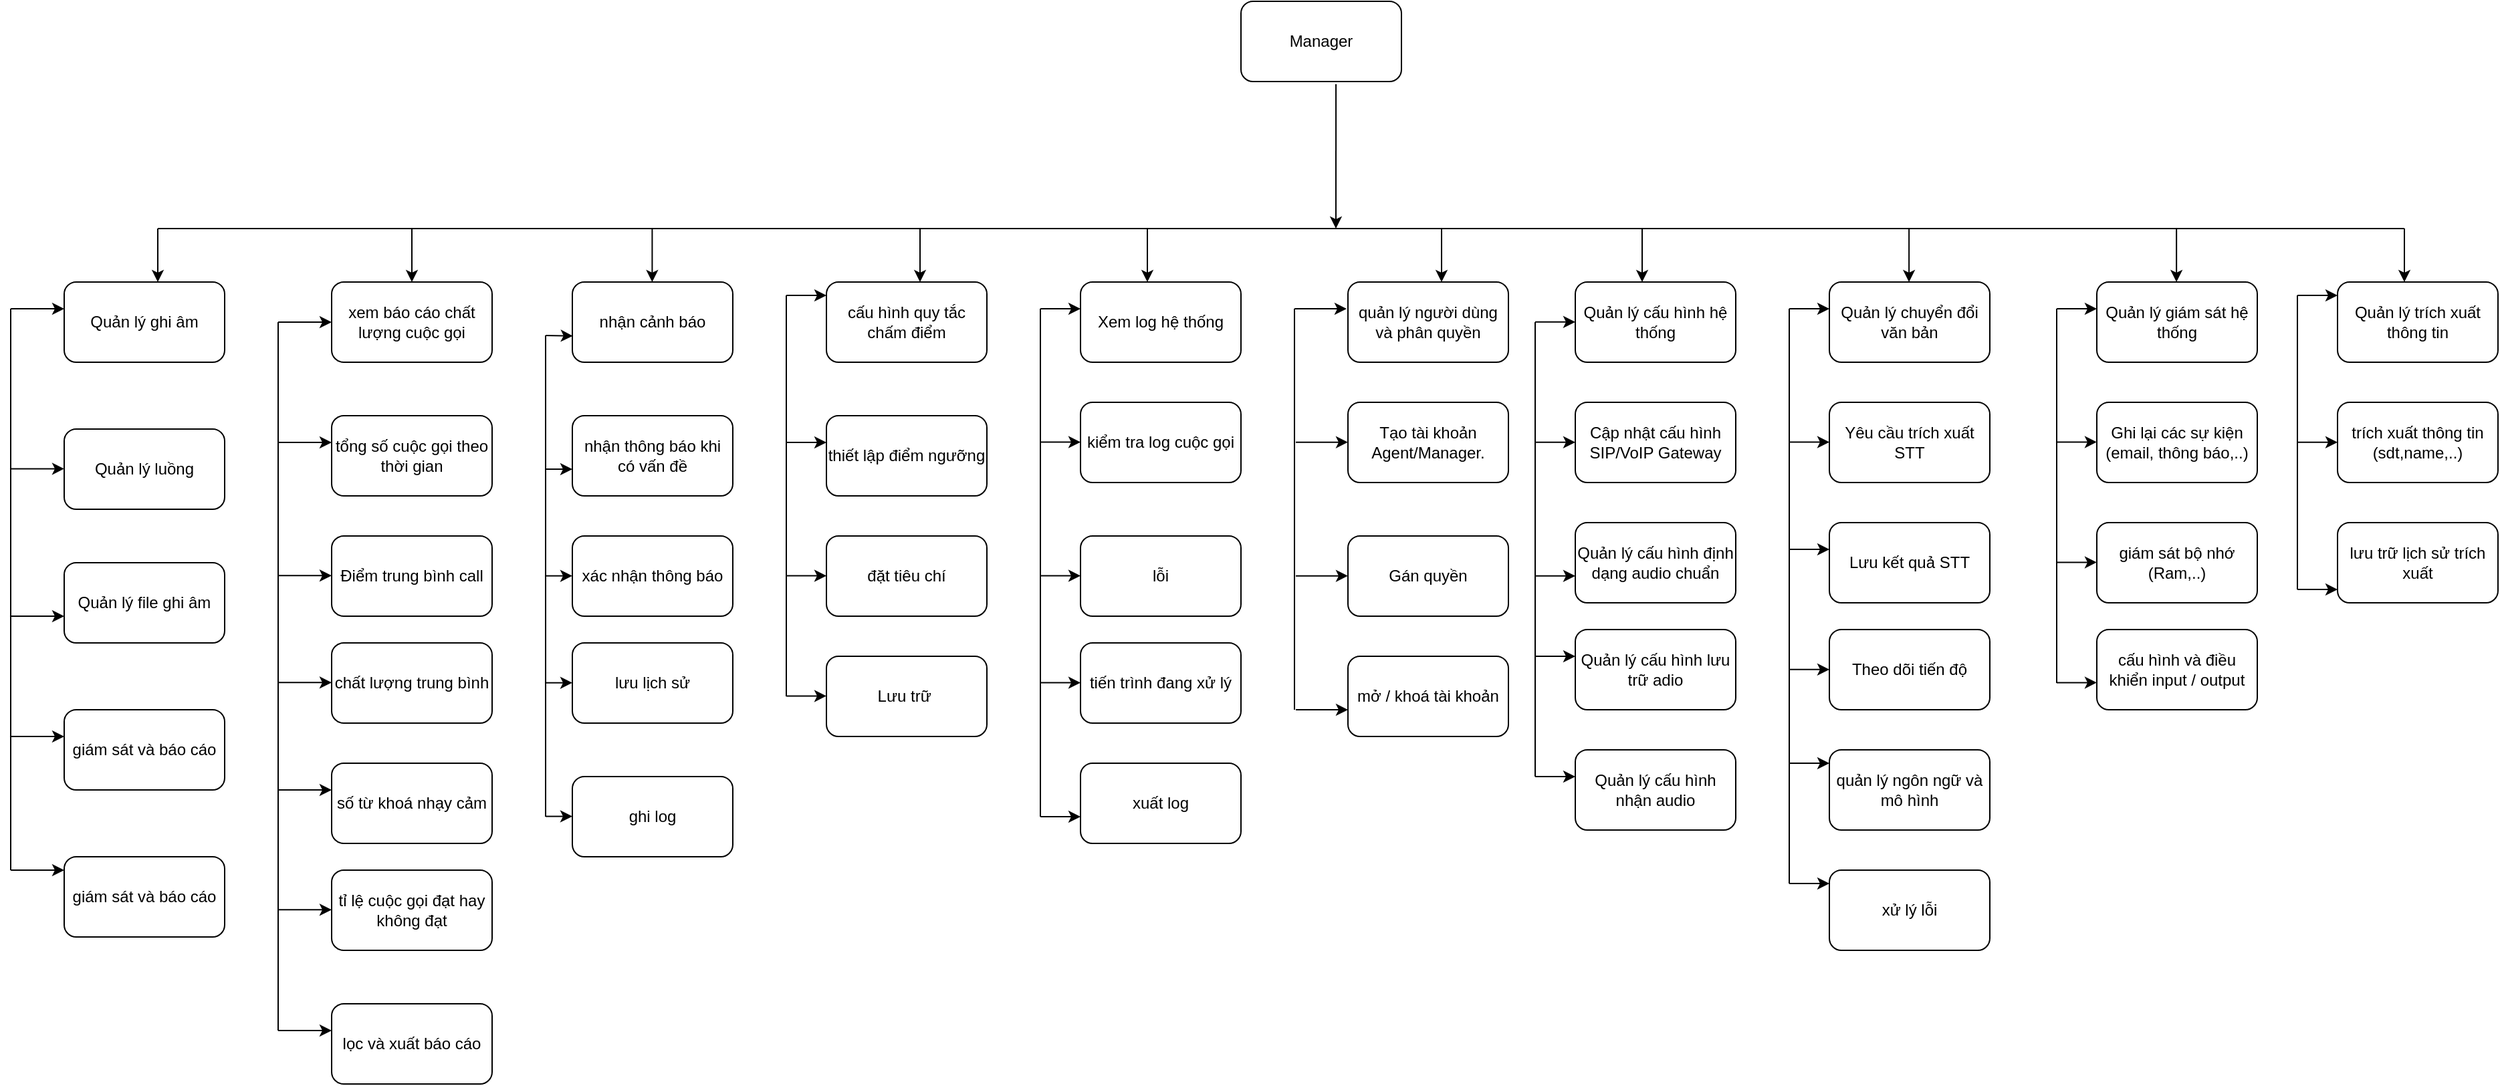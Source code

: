 <mxfile version="28.2.1">
  <diagram name="Page-1" id="m0kay6hhD1H1Rvdl78w_">
    <mxGraphModel dx="1601" dy="1542" grid="1" gridSize="10" guides="1" tooltips="1" connect="1" arrows="1" fold="1" page="1" pageScale="1" pageWidth="850" pageHeight="1100" math="0" shadow="0">
      <root>
        <mxCell id="0" />
        <mxCell id="1" parent="0" />
        <mxCell id="LO6o5B8Rzxp5qeYpZbEu-1" value="Manager" style="rounded=1;whiteSpace=wrap;html=1;" vertex="1" parent="1">
          <mxGeometry x="770" y="-50" width="120" height="60" as="geometry" />
        </mxCell>
        <mxCell id="LO6o5B8Rzxp5qeYpZbEu-2" value="xem báo cáo chất lượng cuộc gọi" style="rounded=1;whiteSpace=wrap;html=1;" vertex="1" parent="1">
          <mxGeometry x="90" y="160" width="120" height="60" as="geometry" />
        </mxCell>
        <mxCell id="LO6o5B8Rzxp5qeYpZbEu-3" value="nhận cảnh báo" style="rounded=1;whiteSpace=wrap;html=1;" vertex="1" parent="1">
          <mxGeometry x="270" y="160" width="120" height="60" as="geometry" />
        </mxCell>
        <mxCell id="LO6o5B8Rzxp5qeYpZbEu-4" value="cấu hình quy tắc chấm điểm" style="rounded=1;whiteSpace=wrap;html=1;" vertex="1" parent="1">
          <mxGeometry x="460" y="160" width="120" height="60" as="geometry" />
        </mxCell>
        <mxCell id="LO6o5B8Rzxp5qeYpZbEu-5" value="Xem log hệ thống" style="rounded=1;whiteSpace=wrap;html=1;" vertex="1" parent="1">
          <mxGeometry x="650" y="160" width="120" height="60" as="geometry" />
        </mxCell>
        <mxCell id="LO6o5B8Rzxp5qeYpZbEu-6" value="tổng số cuộc gọi theo thời gian" style="rounded=1;whiteSpace=wrap;html=1;" vertex="1" parent="1">
          <mxGeometry x="90" y="260" width="120" height="60" as="geometry" />
        </mxCell>
        <mxCell id="LO6o5B8Rzxp5qeYpZbEu-7" value="Điểm trung bình call" style="rounded=1;whiteSpace=wrap;html=1;" vertex="1" parent="1">
          <mxGeometry x="90" y="350" width="120" height="60" as="geometry" />
        </mxCell>
        <mxCell id="LO6o5B8Rzxp5qeYpZbEu-8" value="chất lượng trung bình" style="rounded=1;whiteSpace=wrap;html=1;" vertex="1" parent="1">
          <mxGeometry x="90" y="430" width="120" height="60" as="geometry" />
        </mxCell>
        <mxCell id="LO6o5B8Rzxp5qeYpZbEu-9" value="số từ khoá nhạy cảm" style="rounded=1;whiteSpace=wrap;html=1;" vertex="1" parent="1">
          <mxGeometry x="90" y="520" width="120" height="60" as="geometry" />
        </mxCell>
        <mxCell id="LO6o5B8Rzxp5qeYpZbEu-10" value="" style="endArrow=none;html=1;rounded=0;" edge="1" parent="1">
          <mxGeometry width="50" height="50" relative="1" as="geometry">
            <mxPoint x="-40" y="120" as="sourcePoint" />
            <mxPoint x="1640" y="120" as="targetPoint" />
          </mxGeometry>
        </mxCell>
        <mxCell id="LO6o5B8Rzxp5qeYpZbEu-11" value="" style="endArrow=classic;html=1;rounded=0;exitX=0.592;exitY=1.033;exitDx=0;exitDy=0;exitPerimeter=0;" edge="1" parent="1" source="LO6o5B8Rzxp5qeYpZbEu-1">
          <mxGeometry width="50" height="50" relative="1" as="geometry">
            <mxPoint x="480" y="90" as="sourcePoint" />
            <mxPoint x="841" y="120" as="targetPoint" />
          </mxGeometry>
        </mxCell>
        <mxCell id="LO6o5B8Rzxp5qeYpZbEu-12" value="" style="endArrow=classic;html=1;rounded=0;entryX=0.5;entryY=0;entryDx=0;entryDy=0;" edge="1" parent="1" target="LO6o5B8Rzxp5qeYpZbEu-2">
          <mxGeometry width="50" height="50" relative="1" as="geometry">
            <mxPoint x="150" y="120" as="sourcePoint" />
            <mxPoint x="200" y="70" as="targetPoint" />
          </mxGeometry>
        </mxCell>
        <mxCell id="LO6o5B8Rzxp5qeYpZbEu-13" value="" style="endArrow=classic;html=1;rounded=0;entryX=0.5;entryY=0;entryDx=0;entryDy=0;" edge="1" parent="1">
          <mxGeometry width="50" height="50" relative="1" as="geometry">
            <mxPoint x="329.71" y="120" as="sourcePoint" />
            <mxPoint x="329.71" y="160" as="targetPoint" />
          </mxGeometry>
        </mxCell>
        <mxCell id="LO6o5B8Rzxp5qeYpZbEu-14" value="" style="endArrow=classic;html=1;rounded=0;entryX=0.5;entryY=0;entryDx=0;entryDy=0;" edge="1" parent="1">
          <mxGeometry width="50" height="50" relative="1" as="geometry">
            <mxPoint x="530" y="120" as="sourcePoint" />
            <mxPoint x="530" y="160" as="targetPoint" />
          </mxGeometry>
        </mxCell>
        <mxCell id="LO6o5B8Rzxp5qeYpZbEu-15" value="" style="endArrow=classic;html=1;rounded=0;entryX=0.5;entryY=0;entryDx=0;entryDy=0;" edge="1" parent="1">
          <mxGeometry width="50" height="50" relative="1" as="geometry">
            <mxPoint x="700" y="120" as="sourcePoint" />
            <mxPoint x="700" y="160" as="targetPoint" />
          </mxGeometry>
        </mxCell>
        <mxCell id="LO6o5B8Rzxp5qeYpZbEu-16" value="" style="endArrow=none;html=1;rounded=0;" edge="1" parent="1">
          <mxGeometry width="50" height="50" relative="1" as="geometry">
            <mxPoint x="50" y="720" as="sourcePoint" />
            <mxPoint x="50" y="190" as="targetPoint" />
          </mxGeometry>
        </mxCell>
        <mxCell id="LO6o5B8Rzxp5qeYpZbEu-17" value="" style="endArrow=classic;html=1;rounded=0;entryX=0;entryY=0.5;entryDx=0;entryDy=0;" edge="1" parent="1" target="LO6o5B8Rzxp5qeYpZbEu-2">
          <mxGeometry width="50" height="50" relative="1" as="geometry">
            <mxPoint x="50" y="190" as="sourcePoint" />
            <mxPoint x="100" y="140" as="targetPoint" />
          </mxGeometry>
        </mxCell>
        <mxCell id="LO6o5B8Rzxp5qeYpZbEu-18" value="" style="endArrow=classic;html=1;rounded=0;entryX=0;entryY=0.5;entryDx=0;entryDy=0;" edge="1" parent="1">
          <mxGeometry width="50" height="50" relative="1" as="geometry">
            <mxPoint x="50" y="280" as="sourcePoint" />
            <mxPoint x="90" y="280" as="targetPoint" />
          </mxGeometry>
        </mxCell>
        <mxCell id="LO6o5B8Rzxp5qeYpZbEu-19" value="" style="endArrow=classic;html=1;rounded=0;entryX=0;entryY=0.5;entryDx=0;entryDy=0;" edge="1" parent="1">
          <mxGeometry width="50" height="50" relative="1" as="geometry">
            <mxPoint x="50" y="379.66" as="sourcePoint" />
            <mxPoint x="90" y="379.66" as="targetPoint" />
          </mxGeometry>
        </mxCell>
        <mxCell id="LO6o5B8Rzxp5qeYpZbEu-20" value="" style="endArrow=classic;html=1;rounded=0;entryX=0;entryY=0.5;entryDx=0;entryDy=0;" edge="1" parent="1">
          <mxGeometry width="50" height="50" relative="1" as="geometry">
            <mxPoint x="50" y="459.66" as="sourcePoint" />
            <mxPoint x="90" y="459.66" as="targetPoint" />
          </mxGeometry>
        </mxCell>
        <mxCell id="LO6o5B8Rzxp5qeYpZbEu-21" value="" style="endArrow=classic;html=1;rounded=0;entryX=0;entryY=0.5;entryDx=0;entryDy=0;" edge="1" parent="1">
          <mxGeometry width="50" height="50" relative="1" as="geometry">
            <mxPoint x="50" y="540" as="sourcePoint" />
            <mxPoint x="90" y="540" as="targetPoint" />
          </mxGeometry>
        </mxCell>
        <mxCell id="LO6o5B8Rzxp5qeYpZbEu-22" value="nhận thông báo khi có vấn đề&lt;span style=&quot;text-wrap-mode: nowrap; color: rgba(0, 0, 0, 0); font-family: monospace; font-size: 0px; text-align: start;&quot;&gt;%3CmxGraphModel%3E%3Croot%3E%3CmxCell%20id%3D%220%22%2F%3E%3CmxCell%20id%3D%221%22%20parent%3D%220%22%2F%3E%3CmxCell%20id%3D%222%22%20value%3D%22include%22%20style%3D%22text%3Bhtml%3D1%3Balign%3Dcenter%3BverticalAlign%3Dmiddle%3BwhiteSpace%3Dwrap%3Brounded%3D0%3Brotation%3D45%3B%22%20vertex%3D%221%22%20parent%3D%221%22%3E%3CmxGeometry%20x%3D%22440.0%22%20y%3D%22194.999%22%20width%3D%2250%22%20height%3D%2230%22%20as%3D%22geometry%22%2F%3E%3C%2FmxCell%3E%3C%2Froot%3E%3C%2FmxGraphModel%3E khi có v&lt;/span&gt;" style="rounded=1;whiteSpace=wrap;html=1;" vertex="1" parent="1">
          <mxGeometry x="270" y="260" width="120" height="60" as="geometry" />
        </mxCell>
        <mxCell id="LO6o5B8Rzxp5qeYpZbEu-23" value="xác nhận thông báo" style="rounded=1;whiteSpace=wrap;html=1;" vertex="1" parent="1">
          <mxGeometry x="270" y="350" width="120" height="60" as="geometry" />
        </mxCell>
        <mxCell id="LO6o5B8Rzxp5qeYpZbEu-24" value="lưu lịch sử" style="rounded=1;whiteSpace=wrap;html=1;" vertex="1" parent="1">
          <mxGeometry x="270" y="430" width="120" height="60" as="geometry" />
        </mxCell>
        <mxCell id="LO6o5B8Rzxp5qeYpZbEu-25" value="" style="endArrow=none;html=1;rounded=0;" edge="1" parent="1">
          <mxGeometry width="50" height="50" relative="1" as="geometry">
            <mxPoint x="250" y="560" as="sourcePoint" />
            <mxPoint x="250" y="200" as="targetPoint" />
          </mxGeometry>
        </mxCell>
        <mxCell id="LO6o5B8Rzxp5qeYpZbEu-26" value="" style="endArrow=classic;html=1;rounded=0;entryX=0.003;entryY=0.672;entryDx=0;entryDy=0;entryPerimeter=0;" edge="1" parent="1" target="LO6o5B8Rzxp5qeYpZbEu-3">
          <mxGeometry width="50" height="50" relative="1" as="geometry">
            <mxPoint x="250" y="200" as="sourcePoint" />
            <mxPoint x="300" y="150" as="targetPoint" />
          </mxGeometry>
        </mxCell>
        <mxCell id="LO6o5B8Rzxp5qeYpZbEu-27" value="" style="endArrow=classic;html=1;rounded=0;entryX=0.003;entryY=0.672;entryDx=0;entryDy=0;entryPerimeter=0;" edge="1" parent="1">
          <mxGeometry width="50" height="50" relative="1" as="geometry">
            <mxPoint x="250" y="300" as="sourcePoint" />
            <mxPoint x="270" y="300" as="targetPoint" />
          </mxGeometry>
        </mxCell>
        <mxCell id="LO6o5B8Rzxp5qeYpZbEu-28" value="" style="endArrow=classic;html=1;rounded=0;entryX=0.003;entryY=0.672;entryDx=0;entryDy=0;entryPerimeter=0;" edge="1" parent="1">
          <mxGeometry width="50" height="50" relative="1" as="geometry">
            <mxPoint x="250" y="379.83" as="sourcePoint" />
            <mxPoint x="270" y="379.83" as="targetPoint" />
          </mxGeometry>
        </mxCell>
        <mxCell id="LO6o5B8Rzxp5qeYpZbEu-29" value="" style="endArrow=classic;html=1;rounded=0;entryX=0.003;entryY=0.672;entryDx=0;entryDy=0;entryPerimeter=0;" edge="1" parent="1">
          <mxGeometry width="50" height="50" relative="1" as="geometry">
            <mxPoint x="250" y="459.83" as="sourcePoint" />
            <mxPoint x="270" y="459.83" as="targetPoint" />
          </mxGeometry>
        </mxCell>
        <mxCell id="LO6o5B8Rzxp5qeYpZbEu-30" value="thiết lập điểm ngưỡng" style="rounded=1;whiteSpace=wrap;html=1;" vertex="1" parent="1">
          <mxGeometry x="460" y="260" width="120" height="60" as="geometry" />
        </mxCell>
        <mxCell id="LO6o5B8Rzxp5qeYpZbEu-31" value="đặt tiêu chí" style="rounded=1;whiteSpace=wrap;html=1;" vertex="1" parent="1">
          <mxGeometry x="460" y="350" width="120" height="60" as="geometry" />
        </mxCell>
        <mxCell id="LO6o5B8Rzxp5qeYpZbEu-32" value="kiểm tra log cuộc gọi" style="rounded=1;whiteSpace=wrap;html=1;" vertex="1" parent="1">
          <mxGeometry x="650" y="250" width="120" height="60" as="geometry" />
        </mxCell>
        <mxCell id="LO6o5B8Rzxp5qeYpZbEu-33" value="lỗi" style="rounded=1;whiteSpace=wrap;html=1;" vertex="1" parent="1">
          <mxGeometry x="650" y="350" width="120" height="60" as="geometry" />
        </mxCell>
        <mxCell id="LO6o5B8Rzxp5qeYpZbEu-34" value="tiến trình đang xử lý" style="rounded=1;whiteSpace=wrap;html=1;" vertex="1" parent="1">
          <mxGeometry x="650" y="430" width="120" height="60" as="geometry" />
        </mxCell>
        <mxCell id="LO6o5B8Rzxp5qeYpZbEu-35" value="" style="endArrow=none;html=1;rounded=0;" edge="1" parent="1">
          <mxGeometry width="50" height="50" relative="1" as="geometry">
            <mxPoint x="430" y="470" as="sourcePoint" />
            <mxPoint x="430" y="170" as="targetPoint" />
          </mxGeometry>
        </mxCell>
        <mxCell id="LO6o5B8Rzxp5qeYpZbEu-36" value="" style="endArrow=classic;html=1;rounded=0;" edge="1" parent="1">
          <mxGeometry width="50" height="50" relative="1" as="geometry">
            <mxPoint x="430" y="170" as="sourcePoint" />
            <mxPoint x="460" y="170" as="targetPoint" />
          </mxGeometry>
        </mxCell>
        <mxCell id="LO6o5B8Rzxp5qeYpZbEu-37" value="" style="endArrow=classic;html=1;rounded=0;" edge="1" parent="1">
          <mxGeometry width="50" height="50" relative="1" as="geometry">
            <mxPoint x="430" y="280" as="sourcePoint" />
            <mxPoint x="460" y="280" as="targetPoint" />
          </mxGeometry>
        </mxCell>
        <mxCell id="LO6o5B8Rzxp5qeYpZbEu-38" value="" style="endArrow=classic;html=1;rounded=0;" edge="1" parent="1">
          <mxGeometry width="50" height="50" relative="1" as="geometry">
            <mxPoint x="430" y="379.76" as="sourcePoint" />
            <mxPoint x="460" y="379.76" as="targetPoint" />
          </mxGeometry>
        </mxCell>
        <mxCell id="LO6o5B8Rzxp5qeYpZbEu-39" value="" style="endArrow=none;html=1;rounded=0;" edge="1" parent="1">
          <mxGeometry width="50" height="50" relative="1" as="geometry">
            <mxPoint x="620" y="560" as="sourcePoint" />
            <mxPoint x="620" y="180" as="targetPoint" />
          </mxGeometry>
        </mxCell>
        <mxCell id="LO6o5B8Rzxp5qeYpZbEu-40" value="" style="endArrow=classic;html=1;rounded=0;" edge="1" parent="1">
          <mxGeometry width="50" height="50" relative="1" as="geometry">
            <mxPoint x="620" y="180" as="sourcePoint" />
            <mxPoint x="650" y="180" as="targetPoint" />
          </mxGeometry>
        </mxCell>
        <mxCell id="LO6o5B8Rzxp5qeYpZbEu-41" value="" style="endArrow=classic;html=1;rounded=0;" edge="1" parent="1">
          <mxGeometry width="50" height="50" relative="1" as="geometry">
            <mxPoint x="620" y="279.8" as="sourcePoint" />
            <mxPoint x="650" y="279.8" as="targetPoint" />
          </mxGeometry>
        </mxCell>
        <mxCell id="LO6o5B8Rzxp5qeYpZbEu-42" value="" style="endArrow=classic;html=1;rounded=0;" edge="1" parent="1">
          <mxGeometry width="50" height="50" relative="1" as="geometry">
            <mxPoint x="620" y="379.8" as="sourcePoint" />
            <mxPoint x="650" y="379.8" as="targetPoint" />
          </mxGeometry>
        </mxCell>
        <mxCell id="LO6o5B8Rzxp5qeYpZbEu-43" value="" style="endArrow=classic;html=1;rounded=0;" edge="1" parent="1">
          <mxGeometry width="50" height="50" relative="1" as="geometry">
            <mxPoint x="620" y="459.8" as="sourcePoint" />
            <mxPoint x="650" y="459.8" as="targetPoint" />
          </mxGeometry>
        </mxCell>
        <mxCell id="LO6o5B8Rzxp5qeYpZbEu-44" value="tỉ lệ cuộc gọi đạt hay không đạt" style="rounded=1;whiteSpace=wrap;html=1;" vertex="1" parent="1">
          <mxGeometry x="90" y="600" width="120" height="60" as="geometry" />
        </mxCell>
        <mxCell id="LO6o5B8Rzxp5qeYpZbEu-45" value="" style="endArrow=classic;html=1;rounded=0;entryX=0;entryY=0.5;entryDx=0;entryDy=0;" edge="1" parent="1">
          <mxGeometry width="50" height="50" relative="1" as="geometry">
            <mxPoint x="50" y="629.66" as="sourcePoint" />
            <mxPoint x="90" y="629.66" as="targetPoint" />
          </mxGeometry>
        </mxCell>
        <mxCell id="LO6o5B8Rzxp5qeYpZbEu-46" value="lọc và xuất báo cáo" style="rounded=1;whiteSpace=wrap;html=1;" vertex="1" parent="1">
          <mxGeometry x="90" y="700" width="120" height="60" as="geometry" />
        </mxCell>
        <mxCell id="LO6o5B8Rzxp5qeYpZbEu-47" value="" style="endArrow=classic;html=1;rounded=0;entryX=0;entryY=0.5;entryDx=0;entryDy=0;" edge="1" parent="1">
          <mxGeometry width="50" height="50" relative="1" as="geometry">
            <mxPoint x="50" y="720" as="sourcePoint" />
            <mxPoint x="90" y="720" as="targetPoint" />
          </mxGeometry>
        </mxCell>
        <mxCell id="LO6o5B8Rzxp5qeYpZbEu-48" value="xuất log" style="rounded=1;whiteSpace=wrap;html=1;" vertex="1" parent="1">
          <mxGeometry x="650" y="520" width="120" height="60" as="geometry" />
        </mxCell>
        <mxCell id="LO6o5B8Rzxp5qeYpZbEu-49" value="" style="endArrow=classic;html=1;rounded=0;" edge="1" parent="1">
          <mxGeometry width="50" height="50" relative="1" as="geometry">
            <mxPoint x="620" y="560" as="sourcePoint" />
            <mxPoint x="650" y="560" as="targetPoint" />
          </mxGeometry>
        </mxCell>
        <mxCell id="LO6o5B8Rzxp5qeYpZbEu-50" value="quản lý người dùng và phân quyền" style="rounded=1;whiteSpace=wrap;html=1;" vertex="1" parent="1">
          <mxGeometry x="850" y="160" width="120" height="60" as="geometry" />
        </mxCell>
        <mxCell id="LO6o5B8Rzxp5qeYpZbEu-51" value="Tạo tài khoản Agent/Manager." style="rounded=1;whiteSpace=wrap;html=1;" vertex="1" parent="1">
          <mxGeometry x="850" y="250" width="120" height="60" as="geometry" />
        </mxCell>
        <mxCell id="LO6o5B8Rzxp5qeYpZbEu-52" value="Gán quyền" style="rounded=1;whiteSpace=wrap;html=1;" vertex="1" parent="1">
          <mxGeometry x="850" y="350" width="120" height="60" as="geometry" />
        </mxCell>
        <mxCell id="LO6o5B8Rzxp5qeYpZbEu-53" value="mở / khoá tài khoản" style="rounded=1;whiteSpace=wrap;html=1;" vertex="1" parent="1">
          <mxGeometry x="850" y="440" width="120" height="60" as="geometry" />
        </mxCell>
        <mxCell id="LO6o5B8Rzxp5qeYpZbEu-54" value="" style="endArrow=none;html=1;rounded=0;" edge="1" parent="1">
          <mxGeometry width="50" height="50" relative="1" as="geometry">
            <mxPoint x="810" y="480" as="sourcePoint" />
            <mxPoint x="810" y="180" as="targetPoint" />
          </mxGeometry>
        </mxCell>
        <mxCell id="LO6o5B8Rzxp5qeYpZbEu-55" value="" style="endArrow=classic;html=1;rounded=0;" edge="1" parent="1">
          <mxGeometry width="50" height="50" relative="1" as="geometry">
            <mxPoint x="810" y="180" as="sourcePoint" />
            <mxPoint x="849" y="180" as="targetPoint" />
          </mxGeometry>
        </mxCell>
        <mxCell id="LO6o5B8Rzxp5qeYpZbEu-56" value="" style="endArrow=classic;html=1;rounded=0;" edge="1" parent="1">
          <mxGeometry width="50" height="50" relative="1" as="geometry">
            <mxPoint x="811" y="279.84" as="sourcePoint" />
            <mxPoint x="850" y="279.84" as="targetPoint" />
          </mxGeometry>
        </mxCell>
        <mxCell id="LO6o5B8Rzxp5qeYpZbEu-57" value="" style="endArrow=classic;html=1;rounded=0;" edge="1" parent="1">
          <mxGeometry width="50" height="50" relative="1" as="geometry">
            <mxPoint x="811" y="379.84" as="sourcePoint" />
            <mxPoint x="850" y="379.84" as="targetPoint" />
          </mxGeometry>
        </mxCell>
        <mxCell id="LO6o5B8Rzxp5qeYpZbEu-58" value="" style="endArrow=classic;html=1;rounded=0;" edge="1" parent="1">
          <mxGeometry width="50" height="50" relative="1" as="geometry">
            <mxPoint x="811" y="480" as="sourcePoint" />
            <mxPoint x="850" y="480" as="targetPoint" />
          </mxGeometry>
        </mxCell>
        <mxCell id="LO6o5B8Rzxp5qeYpZbEu-59" value="" style="endArrow=classic;html=1;rounded=0;entryX=0.5;entryY=0;entryDx=0;entryDy=0;" edge="1" parent="1">
          <mxGeometry width="50" height="50" relative="1" as="geometry">
            <mxPoint x="920" y="120" as="sourcePoint" />
            <mxPoint x="920" y="160" as="targetPoint" />
          </mxGeometry>
        </mxCell>
        <mxCell id="LO6o5B8Rzxp5qeYpZbEu-60" value="Quản lý cấu hình hệ thống" style="rounded=1;whiteSpace=wrap;html=1;" vertex="1" parent="1">
          <mxGeometry x="1020" y="160" width="120" height="60" as="geometry" />
        </mxCell>
        <mxCell id="LO6o5B8Rzxp5qeYpZbEu-61" value="Quản lý cấu hình định dạng audio chuẩn" style="rounded=1;whiteSpace=wrap;html=1;" vertex="1" parent="1">
          <mxGeometry x="1020" y="340" width="120" height="60" as="geometry" />
        </mxCell>
        <mxCell id="LO6o5B8Rzxp5qeYpZbEu-62" value="Quản lý cấu hình lưu trữ adio" style="rounded=1;whiteSpace=wrap;html=1;" vertex="1" parent="1">
          <mxGeometry x="1020" y="420" width="120" height="60" as="geometry" />
        </mxCell>
        <mxCell id="LO6o5B8Rzxp5qeYpZbEu-63" value="Quản lý cấu hình nhận audio" style="rounded=1;whiteSpace=wrap;html=1;" vertex="1" parent="1">
          <mxGeometry x="1020" y="510" width="120" height="60" as="geometry" />
        </mxCell>
        <mxCell id="LO6o5B8Rzxp5qeYpZbEu-64" value="Cập nhật cấu hình SIP/VoIP Gateway" style="rounded=1;whiteSpace=wrap;html=1;" vertex="1" parent="1">
          <mxGeometry x="1020" y="250" width="120" height="60" as="geometry" />
        </mxCell>
        <mxCell id="LO6o5B8Rzxp5qeYpZbEu-65" value="ghi log" style="rounded=1;whiteSpace=wrap;html=1;" vertex="1" parent="1">
          <mxGeometry x="270" y="530" width="120" height="60" as="geometry" />
        </mxCell>
        <mxCell id="LO6o5B8Rzxp5qeYpZbEu-66" value="" style="endArrow=classic;html=1;rounded=0;entryX=0.5;entryY=0;entryDx=0;entryDy=0;" edge="1" parent="1">
          <mxGeometry width="50" height="50" relative="1" as="geometry">
            <mxPoint x="1070" y="120" as="sourcePoint" />
            <mxPoint x="1070" y="160" as="targetPoint" />
          </mxGeometry>
        </mxCell>
        <mxCell id="LO6o5B8Rzxp5qeYpZbEu-67" value="" style="endArrow=classic;html=1;rounded=0;entryX=0.003;entryY=0.672;entryDx=0;entryDy=0;entryPerimeter=0;" edge="1" parent="1">
          <mxGeometry width="50" height="50" relative="1" as="geometry">
            <mxPoint x="250" y="559.78" as="sourcePoint" />
            <mxPoint x="270" y="559.78" as="targetPoint" />
          </mxGeometry>
        </mxCell>
        <mxCell id="LO6o5B8Rzxp5qeYpZbEu-68" value="Quản lý chuyển đổi văn bản" style="rounded=1;whiteSpace=wrap;html=1;" vertex="1" parent="1">
          <mxGeometry x="1210" y="160" width="120" height="60" as="geometry" />
        </mxCell>
        <mxCell id="LO6o5B8Rzxp5qeYpZbEu-69" value="Yêu cầu trích xuất STT" style="rounded=1;whiteSpace=wrap;html=1;" vertex="1" parent="1">
          <mxGeometry x="1210" y="250" width="120" height="60" as="geometry" />
        </mxCell>
        <mxCell id="LO6o5B8Rzxp5qeYpZbEu-71" value="Lưu kết quả STT" style="rounded=1;whiteSpace=wrap;html=1;" vertex="1" parent="1">
          <mxGeometry x="1210" y="340" width="120" height="60" as="geometry" />
        </mxCell>
        <mxCell id="LO6o5B8Rzxp5qeYpZbEu-72" value="Theo dõi tiến độ" style="rounded=1;whiteSpace=wrap;html=1;" vertex="1" parent="1">
          <mxGeometry x="1210" y="420" width="120" height="60" as="geometry" />
        </mxCell>
        <mxCell id="LO6o5B8Rzxp5qeYpZbEu-73" value="quản lý ngôn ngữ và mô hình" style="rounded=1;whiteSpace=wrap;html=1;" vertex="1" parent="1">
          <mxGeometry x="1210" y="510" width="120" height="60" as="geometry" />
        </mxCell>
        <mxCell id="LO6o5B8Rzxp5qeYpZbEu-74" value="xử lý lỗi" style="rounded=1;whiteSpace=wrap;html=1;" vertex="1" parent="1">
          <mxGeometry x="1210" y="600" width="120" height="60" as="geometry" />
        </mxCell>
        <mxCell id="LO6o5B8Rzxp5qeYpZbEu-75" value="Lưu trữ&amp;nbsp;" style="rounded=1;whiteSpace=wrap;html=1;" vertex="1" parent="1">
          <mxGeometry x="460" y="440" width="120" height="60" as="geometry" />
        </mxCell>
        <mxCell id="LO6o5B8Rzxp5qeYpZbEu-76" value="" style="endArrow=classic;html=1;rounded=0;" edge="1" parent="1">
          <mxGeometry width="50" height="50" relative="1" as="geometry">
            <mxPoint x="430" y="469.7" as="sourcePoint" />
            <mxPoint x="460" y="469.7" as="targetPoint" />
          </mxGeometry>
        </mxCell>
        <mxCell id="LO6o5B8Rzxp5qeYpZbEu-77" value="Quản lý giám sát hệ thống" style="rounded=1;whiteSpace=wrap;html=1;" vertex="1" parent="1">
          <mxGeometry x="1410" y="160" width="120" height="60" as="geometry" />
        </mxCell>
        <mxCell id="LO6o5B8Rzxp5qeYpZbEu-78" value="" style="endArrow=classic;html=1;rounded=0;entryX=0.5;entryY=0;entryDx=0;entryDy=0;" edge="1" parent="1">
          <mxGeometry width="50" height="50" relative="1" as="geometry">
            <mxPoint x="1469.57" y="120" as="sourcePoint" />
            <mxPoint x="1469.57" y="160" as="targetPoint" />
          </mxGeometry>
        </mxCell>
        <mxCell id="LO6o5B8Rzxp5qeYpZbEu-79" value="" style="endArrow=classic;html=1;rounded=0;entryX=0.5;entryY=0;entryDx=0;entryDy=0;" edge="1" parent="1">
          <mxGeometry width="50" height="50" relative="1" as="geometry">
            <mxPoint x="1269.57" y="120" as="sourcePoint" />
            <mxPoint x="1269.57" y="160" as="targetPoint" />
          </mxGeometry>
        </mxCell>
        <mxCell id="LO6o5B8Rzxp5qeYpZbEu-80" value="" style="endArrow=none;html=1;rounded=0;" edge="1" parent="1">
          <mxGeometry width="50" height="50" relative="1" as="geometry">
            <mxPoint x="990" y="530" as="sourcePoint" />
            <mxPoint x="990" y="190" as="targetPoint" />
          </mxGeometry>
        </mxCell>
        <mxCell id="LO6o5B8Rzxp5qeYpZbEu-81" value="" style="endArrow=classic;html=1;rounded=0;entryX=0;entryY=0.667;entryDx=0;entryDy=0;entryPerimeter=0;" edge="1" parent="1">
          <mxGeometry width="50" height="50" relative="1" as="geometry">
            <mxPoint x="990" y="189.88" as="sourcePoint" />
            <mxPoint x="1020" y="189.9" as="targetPoint" />
          </mxGeometry>
        </mxCell>
        <mxCell id="LO6o5B8Rzxp5qeYpZbEu-82" value="" style="endArrow=classic;html=1;rounded=0;entryX=0;entryY=0.667;entryDx=0;entryDy=0;entryPerimeter=0;" edge="1" parent="1">
          <mxGeometry width="50" height="50" relative="1" as="geometry">
            <mxPoint x="990" y="279.88" as="sourcePoint" />
            <mxPoint x="1020" y="279.9" as="targetPoint" />
          </mxGeometry>
        </mxCell>
        <mxCell id="LO6o5B8Rzxp5qeYpZbEu-83" value="" style="endArrow=classic;html=1;rounded=0;entryX=0;entryY=0.667;entryDx=0;entryDy=0;entryPerimeter=0;" edge="1" parent="1">
          <mxGeometry width="50" height="50" relative="1" as="geometry">
            <mxPoint x="990" y="379.88" as="sourcePoint" />
            <mxPoint x="1020" y="379.9" as="targetPoint" />
          </mxGeometry>
        </mxCell>
        <mxCell id="LO6o5B8Rzxp5qeYpZbEu-84" value="" style="endArrow=classic;html=1;rounded=0;entryX=0;entryY=0.667;entryDx=0;entryDy=0;entryPerimeter=0;" edge="1" parent="1">
          <mxGeometry width="50" height="50" relative="1" as="geometry">
            <mxPoint x="990" y="440" as="sourcePoint" />
            <mxPoint x="1020" y="440.02" as="targetPoint" />
          </mxGeometry>
        </mxCell>
        <mxCell id="LO6o5B8Rzxp5qeYpZbEu-85" value="" style="endArrow=classic;html=1;rounded=0;entryX=0;entryY=0.667;entryDx=0;entryDy=0;entryPerimeter=0;" edge="1" parent="1">
          <mxGeometry width="50" height="50" relative="1" as="geometry">
            <mxPoint x="990" y="530" as="sourcePoint" />
            <mxPoint x="1020" y="530.02" as="targetPoint" />
          </mxGeometry>
        </mxCell>
        <mxCell id="LO6o5B8Rzxp5qeYpZbEu-86" value="" style="endArrow=none;html=1;rounded=0;" edge="1" parent="1">
          <mxGeometry width="50" height="50" relative="1" as="geometry">
            <mxPoint x="1180" y="610" as="sourcePoint" />
            <mxPoint x="1180" y="180" as="targetPoint" />
          </mxGeometry>
        </mxCell>
        <mxCell id="LO6o5B8Rzxp5qeYpZbEu-87" value="" style="endArrow=classic;html=1;rounded=0;entryX=0;entryY=0.667;entryDx=0;entryDy=0;entryPerimeter=0;" edge="1" parent="1">
          <mxGeometry width="50" height="50" relative="1" as="geometry">
            <mxPoint x="1180" y="180" as="sourcePoint" />
            <mxPoint x="1210" y="180.02" as="targetPoint" />
          </mxGeometry>
        </mxCell>
        <mxCell id="LO6o5B8Rzxp5qeYpZbEu-88" value="" style="endArrow=classic;html=1;rounded=0;entryX=0;entryY=0.667;entryDx=0;entryDy=0;entryPerimeter=0;" edge="1" parent="1">
          <mxGeometry width="50" height="50" relative="1" as="geometry">
            <mxPoint x="1180" y="279.75" as="sourcePoint" />
            <mxPoint x="1210" y="279.77" as="targetPoint" />
          </mxGeometry>
        </mxCell>
        <mxCell id="LO6o5B8Rzxp5qeYpZbEu-89" value="" style="endArrow=classic;html=1;rounded=0;entryX=0;entryY=0.667;entryDx=0;entryDy=0;entryPerimeter=0;" edge="1" parent="1">
          <mxGeometry width="50" height="50" relative="1" as="geometry">
            <mxPoint x="1180" y="360" as="sourcePoint" />
            <mxPoint x="1210" y="360.02" as="targetPoint" />
          </mxGeometry>
        </mxCell>
        <mxCell id="LO6o5B8Rzxp5qeYpZbEu-90" value="" style="endArrow=classic;html=1;rounded=0;entryX=0;entryY=0.667;entryDx=0;entryDy=0;entryPerimeter=0;" edge="1" parent="1">
          <mxGeometry width="50" height="50" relative="1" as="geometry">
            <mxPoint x="1180" y="449.86" as="sourcePoint" />
            <mxPoint x="1210" y="449.88" as="targetPoint" />
          </mxGeometry>
        </mxCell>
        <mxCell id="LO6o5B8Rzxp5qeYpZbEu-91" value="" style="endArrow=classic;html=1;rounded=0;entryX=0;entryY=0.667;entryDx=0;entryDy=0;entryPerimeter=0;" edge="1" parent="1">
          <mxGeometry width="50" height="50" relative="1" as="geometry">
            <mxPoint x="1180" y="520" as="sourcePoint" />
            <mxPoint x="1210" y="520.02" as="targetPoint" />
          </mxGeometry>
        </mxCell>
        <mxCell id="LO6o5B8Rzxp5qeYpZbEu-92" value="" style="endArrow=classic;html=1;rounded=0;entryX=0;entryY=0.667;entryDx=0;entryDy=0;entryPerimeter=0;" edge="1" parent="1">
          <mxGeometry width="50" height="50" relative="1" as="geometry">
            <mxPoint x="1180" y="610" as="sourcePoint" />
            <mxPoint x="1210" y="610.02" as="targetPoint" />
          </mxGeometry>
        </mxCell>
        <mxCell id="LO6o5B8Rzxp5qeYpZbEu-93" value="Ghi lại các sự kiện (email, thông báo,..)" style="rounded=1;whiteSpace=wrap;html=1;" vertex="1" parent="1">
          <mxGeometry x="1410" y="250" width="120" height="60" as="geometry" />
        </mxCell>
        <mxCell id="LO6o5B8Rzxp5qeYpZbEu-94" value="giám sát bộ nhớ (Ram,..)" style="rounded=1;whiteSpace=wrap;html=1;" vertex="1" parent="1">
          <mxGeometry x="1410" y="340" width="120" height="60" as="geometry" />
        </mxCell>
        <mxCell id="LO6o5B8Rzxp5qeYpZbEu-95" value="cấu hình và điều khiển input / output" style="rounded=1;whiteSpace=wrap;html=1;" vertex="1" parent="1">
          <mxGeometry x="1410" y="420" width="120" height="60" as="geometry" />
        </mxCell>
        <mxCell id="LO6o5B8Rzxp5qeYpZbEu-96" value="" style="endArrow=none;html=1;rounded=0;" edge="1" parent="1">
          <mxGeometry width="50" height="50" relative="1" as="geometry">
            <mxPoint x="1380" y="460" as="sourcePoint" />
            <mxPoint x="1380" y="180" as="targetPoint" />
          </mxGeometry>
        </mxCell>
        <mxCell id="LO6o5B8Rzxp5qeYpZbEu-97" value="" style="endArrow=classic;html=1;rounded=0;entryX=0;entryY=0.667;entryDx=0;entryDy=0;entryPerimeter=0;" edge="1" parent="1">
          <mxGeometry width="50" height="50" relative="1" as="geometry">
            <mxPoint x="1380" y="180" as="sourcePoint" />
            <mxPoint x="1410" y="180.02" as="targetPoint" />
          </mxGeometry>
        </mxCell>
        <mxCell id="LO6o5B8Rzxp5qeYpZbEu-98" value="" style="endArrow=classic;html=1;rounded=0;entryX=0;entryY=0.667;entryDx=0;entryDy=0;entryPerimeter=0;" edge="1" parent="1">
          <mxGeometry width="50" height="50" relative="1" as="geometry">
            <mxPoint x="1380" y="279.7" as="sourcePoint" />
            <mxPoint x="1410" y="279.72" as="targetPoint" />
          </mxGeometry>
        </mxCell>
        <mxCell id="LO6o5B8Rzxp5qeYpZbEu-99" value="" style="endArrow=classic;html=1;rounded=0;entryX=0;entryY=0.667;entryDx=0;entryDy=0;entryPerimeter=0;" edge="1" parent="1">
          <mxGeometry width="50" height="50" relative="1" as="geometry">
            <mxPoint x="1380" y="369.7" as="sourcePoint" />
            <mxPoint x="1410" y="369.72" as="targetPoint" />
          </mxGeometry>
        </mxCell>
        <mxCell id="LO6o5B8Rzxp5qeYpZbEu-100" value="" style="endArrow=classic;html=1;rounded=0;entryX=0;entryY=0.667;entryDx=0;entryDy=0;entryPerimeter=0;" edge="1" parent="1">
          <mxGeometry width="50" height="50" relative="1" as="geometry">
            <mxPoint x="1380" y="459.7" as="sourcePoint" />
            <mxPoint x="1410" y="459.72" as="targetPoint" />
          </mxGeometry>
        </mxCell>
        <mxCell id="LO6o5B8Rzxp5qeYpZbEu-101" value="Quản lý trích xuất thông tin" style="rounded=1;whiteSpace=wrap;html=1;" vertex="1" parent="1">
          <mxGeometry x="1590" y="160" width="120" height="60" as="geometry" />
        </mxCell>
        <mxCell id="LO6o5B8Rzxp5qeYpZbEu-102" value="trích xuất thông tin (sdt,name,..)" style="rounded=1;whiteSpace=wrap;html=1;" vertex="1" parent="1">
          <mxGeometry x="1590" y="250" width="120" height="60" as="geometry" />
        </mxCell>
        <mxCell id="LO6o5B8Rzxp5qeYpZbEu-103" value="lưu trữ lịch sử trích xuất" style="rounded=1;whiteSpace=wrap;html=1;" vertex="1" parent="1">
          <mxGeometry x="1590" y="340" width="120" height="60" as="geometry" />
        </mxCell>
        <mxCell id="LO6o5B8Rzxp5qeYpZbEu-104" value="" style="endArrow=classic;html=1;rounded=0;entryX=0.5;entryY=0;entryDx=0;entryDy=0;" edge="1" parent="1">
          <mxGeometry width="50" height="50" relative="1" as="geometry">
            <mxPoint x="1640" y="120" as="sourcePoint" />
            <mxPoint x="1640" y="160" as="targetPoint" />
          </mxGeometry>
        </mxCell>
        <mxCell id="LO6o5B8Rzxp5qeYpZbEu-106" value="" style="endArrow=none;html=1;rounded=0;" edge="1" parent="1">
          <mxGeometry width="50" height="50" relative="1" as="geometry">
            <mxPoint x="1560" y="390" as="sourcePoint" />
            <mxPoint x="1560" y="170" as="targetPoint" />
          </mxGeometry>
        </mxCell>
        <mxCell id="LO6o5B8Rzxp5qeYpZbEu-107" value="" style="endArrow=classic;html=1;rounded=0;entryX=0;entryY=0.667;entryDx=0;entryDy=0;entryPerimeter=0;" edge="1" parent="1">
          <mxGeometry width="50" height="50" relative="1" as="geometry">
            <mxPoint x="1560" y="170" as="sourcePoint" />
            <mxPoint x="1590" y="170.02" as="targetPoint" />
          </mxGeometry>
        </mxCell>
        <mxCell id="LO6o5B8Rzxp5qeYpZbEu-108" value="" style="endArrow=classic;html=1;rounded=0;entryX=0;entryY=0.667;entryDx=0;entryDy=0;entryPerimeter=0;" edge="1" parent="1">
          <mxGeometry width="50" height="50" relative="1" as="geometry">
            <mxPoint x="1560" y="279.86" as="sourcePoint" />
            <mxPoint x="1590" y="279.88" as="targetPoint" />
          </mxGeometry>
        </mxCell>
        <mxCell id="LO6o5B8Rzxp5qeYpZbEu-109" value="" style="endArrow=classic;html=1;rounded=0;entryX=0;entryY=0.667;entryDx=0;entryDy=0;entryPerimeter=0;" edge="1" parent="1">
          <mxGeometry width="50" height="50" relative="1" as="geometry">
            <mxPoint x="1560" y="390" as="sourcePoint" />
            <mxPoint x="1590" y="390.02" as="targetPoint" />
          </mxGeometry>
        </mxCell>
        <mxCell id="LO6o5B8Rzxp5qeYpZbEu-111" value="Quản lý ghi âm" style="rounded=1;whiteSpace=wrap;html=1;" vertex="1" parent="1">
          <mxGeometry x="-110" y="160" width="120" height="60" as="geometry" />
        </mxCell>
        <mxCell id="LO6o5B8Rzxp5qeYpZbEu-112" value="Quản lý luồng" style="rounded=1;whiteSpace=wrap;html=1;" vertex="1" parent="1">
          <mxGeometry x="-110" y="270" width="120" height="60" as="geometry" />
        </mxCell>
        <mxCell id="LO6o5B8Rzxp5qeYpZbEu-113" value="Quản lý file ghi âm" style="rounded=1;whiteSpace=wrap;html=1;" vertex="1" parent="1">
          <mxGeometry x="-110" y="370" width="120" height="60" as="geometry" />
        </mxCell>
        <mxCell id="LO6o5B8Rzxp5qeYpZbEu-114" value="" style="endArrow=classic;html=1;rounded=0;entryX=0.5;entryY=0;entryDx=0;entryDy=0;" edge="1" parent="1">
          <mxGeometry width="50" height="50" relative="1" as="geometry">
            <mxPoint x="-40" y="120" as="sourcePoint" />
            <mxPoint x="-40" y="160" as="targetPoint" />
          </mxGeometry>
        </mxCell>
        <mxCell id="LO6o5B8Rzxp5qeYpZbEu-115" value="" style="endArrow=none;html=1;rounded=0;" edge="1" parent="1">
          <mxGeometry width="50" height="50" relative="1" as="geometry">
            <mxPoint x="-150" y="600" as="sourcePoint" />
            <mxPoint x="-150" y="180" as="targetPoint" />
          </mxGeometry>
        </mxCell>
        <mxCell id="LO6o5B8Rzxp5qeYpZbEu-116" value="" style="endArrow=classic;html=1;rounded=0;" edge="1" parent="1">
          <mxGeometry width="50" height="50" relative="1" as="geometry">
            <mxPoint x="-150" y="180" as="sourcePoint" />
            <mxPoint x="-110" y="180" as="targetPoint" />
          </mxGeometry>
        </mxCell>
        <mxCell id="LO6o5B8Rzxp5qeYpZbEu-117" value="" style="endArrow=classic;html=1;rounded=0;" edge="1" parent="1">
          <mxGeometry width="50" height="50" relative="1" as="geometry">
            <mxPoint x="-150" y="299.7" as="sourcePoint" />
            <mxPoint x="-110" y="299.7" as="targetPoint" />
          </mxGeometry>
        </mxCell>
        <mxCell id="LO6o5B8Rzxp5qeYpZbEu-118" value="" style="endArrow=classic;html=1;rounded=0;" edge="1" parent="1">
          <mxGeometry width="50" height="50" relative="1" as="geometry">
            <mxPoint x="-150" y="410" as="sourcePoint" />
            <mxPoint x="-110" y="410" as="targetPoint" />
          </mxGeometry>
        </mxCell>
        <mxCell id="LO6o5B8Rzxp5qeYpZbEu-119" value="giám sát và báo cáo" style="rounded=1;whiteSpace=wrap;html=1;" vertex="1" parent="1">
          <mxGeometry x="-110" y="480" width="120" height="60" as="geometry" />
        </mxCell>
        <mxCell id="LO6o5B8Rzxp5qeYpZbEu-120" value="" style="endArrow=classic;html=1;rounded=0;" edge="1" parent="1">
          <mxGeometry width="50" height="50" relative="1" as="geometry">
            <mxPoint x="-150" y="500" as="sourcePoint" />
            <mxPoint x="-110" y="500" as="targetPoint" />
          </mxGeometry>
        </mxCell>
        <mxCell id="LO6o5B8Rzxp5qeYpZbEu-121" value="giám sát và báo cáo" style="rounded=1;whiteSpace=wrap;html=1;" vertex="1" parent="1">
          <mxGeometry x="-110" y="590" width="120" height="60" as="geometry" />
        </mxCell>
        <mxCell id="LO6o5B8Rzxp5qeYpZbEu-122" value="" style="endArrow=classic;html=1;rounded=0;" edge="1" parent="1">
          <mxGeometry width="50" height="50" relative="1" as="geometry">
            <mxPoint x="-150" y="600" as="sourcePoint" />
            <mxPoint x="-110" y="600" as="targetPoint" />
          </mxGeometry>
        </mxCell>
      </root>
    </mxGraphModel>
  </diagram>
</mxfile>
